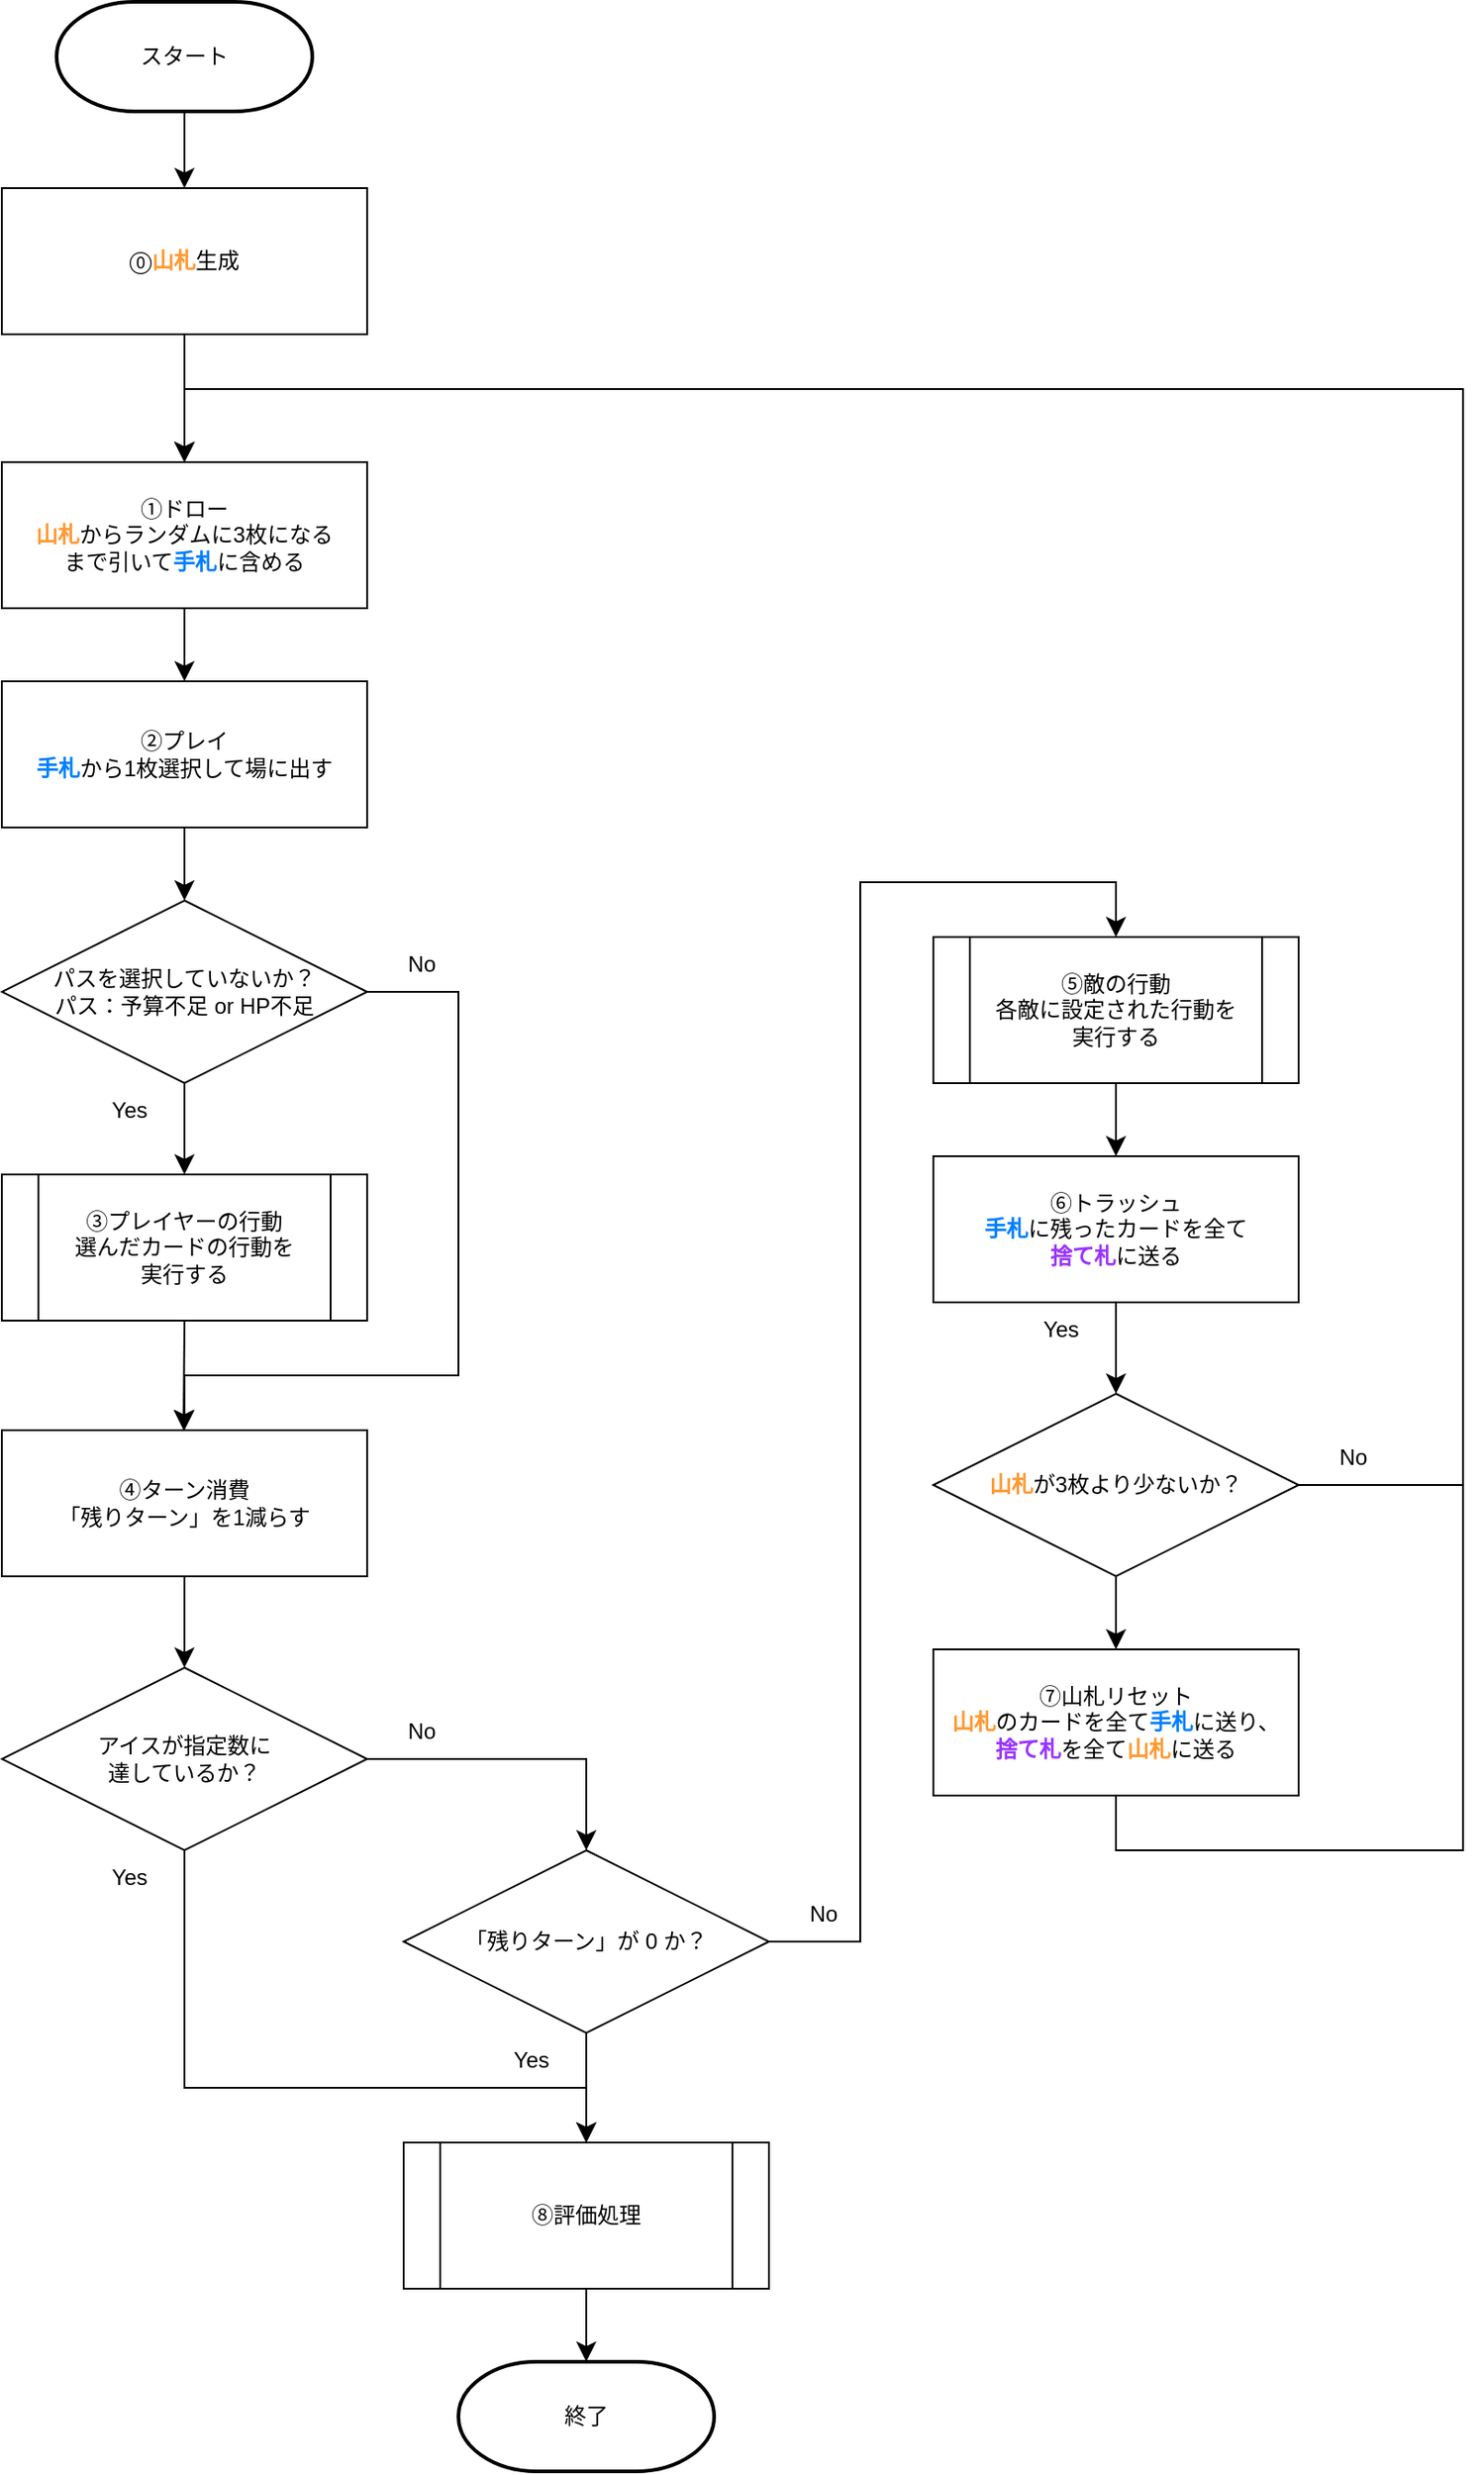 <mxfile version="26.2.14">
  <diagram id="C5RBs43oDa-KdzZeNtuy" name="Page-1">
    <mxGraphModel dx="1384" dy="1398" grid="0" gridSize="10" guides="1" tooltips="1" connect="1" arrows="1" fold="1" page="0" pageScale="1" pageWidth="827" pageHeight="1169" math="0" shadow="0">
      <root>
        <mxCell id="WIyWlLk6GJQsqaUBKTNV-0" />
        <mxCell id="WIyWlLk6GJQsqaUBKTNV-1" parent="WIyWlLk6GJQsqaUBKTNV-0" />
        <mxCell id="WIyWlLk6GJQsqaUBKTNV-2" value="" style="rounded=0;html=1;jettySize=auto;orthogonalLoop=1;fontSize=11;endArrow=block;endFill=0;endSize=8;strokeWidth=1;shadow=0;labelBackgroundColor=none;edgeStyle=orthogonalEdgeStyle;" parent="WIyWlLk6GJQsqaUBKTNV-1" edge="1">
          <mxGeometry relative="1" as="geometry">
            <mxPoint x="220" y="170" as="targetPoint" />
          </mxGeometry>
        </mxCell>
        <mxCell id="WIyWlLk6GJQsqaUBKTNV-4" value="Yes" style="rounded=0;html=1;jettySize=auto;orthogonalLoop=1;fontSize=11;endArrow=block;endFill=0;endSize=8;strokeWidth=1;shadow=0;labelBackgroundColor=none;edgeStyle=orthogonalEdgeStyle;" parent="WIyWlLk6GJQsqaUBKTNV-1" edge="1">
          <mxGeometry y="20" relative="1" as="geometry">
            <mxPoint as="offset" />
            <mxPoint x="220" y="290" as="targetPoint" />
          </mxGeometry>
        </mxCell>
        <mxCell id="WIyWlLk6GJQsqaUBKTNV-5" value="No" style="edgeStyle=orthogonalEdgeStyle;rounded=0;html=1;jettySize=auto;orthogonalLoop=1;fontSize=11;endArrow=block;endFill=0;endSize=8;strokeWidth=1;shadow=0;labelBackgroundColor=none;" parent="WIyWlLk6GJQsqaUBKTNV-1" edge="1">
          <mxGeometry y="10" relative="1" as="geometry">
            <mxPoint as="offset" />
            <mxPoint x="320" y="210" as="targetPoint" />
          </mxGeometry>
        </mxCell>
        <mxCell id="WIyWlLk6GJQsqaUBKTNV-8" value="No" style="rounded=0;html=1;jettySize=auto;orthogonalLoop=1;fontSize=11;endArrow=block;endFill=0;endSize=8;strokeWidth=1;shadow=0;labelBackgroundColor=none;edgeStyle=orthogonalEdgeStyle;" parent="WIyWlLk6GJQsqaUBKTNV-1" edge="1">
          <mxGeometry x="0.333" y="20" relative="1" as="geometry">
            <mxPoint as="offset" />
            <mxPoint x="220" y="430" as="targetPoint" />
          </mxGeometry>
        </mxCell>
        <mxCell id="WIyWlLk6GJQsqaUBKTNV-9" value="Yes" style="edgeStyle=orthogonalEdgeStyle;rounded=0;html=1;jettySize=auto;orthogonalLoop=1;fontSize=11;endArrow=block;endFill=0;endSize=8;strokeWidth=1;shadow=0;labelBackgroundColor=none;" parent="WIyWlLk6GJQsqaUBKTNV-1" edge="1">
          <mxGeometry y="10" relative="1" as="geometry">
            <mxPoint as="offset" />
            <mxPoint x="270" y="330" as="sourcePoint" />
          </mxGeometry>
        </mxCell>
        <mxCell id="TG3GYIjPsMoHIRxMnIuH-3" value="⓪&lt;b&gt;&lt;span style=&quot;color: rgb(255, 153, 51);&quot;&gt;山札&lt;/span&gt;&lt;/b&gt;生成" style="rounded=0;whiteSpace=wrap;html=1;" parent="WIyWlLk6GJQsqaUBKTNV-1" vertex="1">
          <mxGeometry x="280" y="130" width="200" height="80" as="geometry" />
        </mxCell>
        <mxCell id="TG3GYIjPsMoHIRxMnIuH-4" value="&lt;div&gt;①ドロー&lt;/div&gt;&lt;div&gt;&lt;b&gt;&lt;span style=&quot;color: rgb(255, 153, 51);&quot;&gt;山札&lt;/span&gt;&lt;/b&gt;からランダムに3枚になる&lt;/div&gt;&lt;div&gt;まで引いて&lt;b&gt;&lt;span style=&quot;color: rgb(0, 127, 255);&quot;&gt;手札&lt;/span&gt;&lt;/b&gt;に含める&lt;/div&gt;" style="rounded=0;whiteSpace=wrap;html=1;fillColor=#FFFFFF;" parent="WIyWlLk6GJQsqaUBKTNV-1" vertex="1">
          <mxGeometry x="280" y="280" width="200" height="80" as="geometry" />
        </mxCell>
        <mxCell id="TG3GYIjPsMoHIRxMnIuH-5" value="&lt;div&gt;②プレイ&lt;/div&gt;&lt;div&gt;&lt;b&gt;&lt;span style=&quot;color: rgb(0, 127, 255);&quot;&gt;手札&lt;/span&gt;&lt;/b&gt;から1枚選択して場に出す&lt;/div&gt;" style="rounded=0;whiteSpace=wrap;html=1;" parent="WIyWlLk6GJQsqaUBKTNV-1" vertex="1">
          <mxGeometry x="280" y="400" width="200" height="80" as="geometry" />
        </mxCell>
        <mxCell id="TG3GYIjPsMoHIRxMnIuH-7" value="&lt;div&gt;③プレイヤーの行動&lt;/div&gt;&lt;div&gt;選んだカードの行動を&lt;/div&gt;&lt;div&gt;実行する&lt;/div&gt;" style="shape=process;whiteSpace=wrap;html=1;backgroundOutline=1;" parent="WIyWlLk6GJQsqaUBKTNV-1" vertex="1">
          <mxGeometry x="280" y="670" width="200" height="80" as="geometry" />
        </mxCell>
        <mxCell id="TG3GYIjPsMoHIRxMnIuH-8" value="④ターン消費&lt;div&gt;「残りターン」を1減らす&lt;/div&gt;" style="rounded=0;whiteSpace=wrap;html=1;" parent="WIyWlLk6GJQsqaUBKTNV-1" vertex="1">
          <mxGeometry x="280" y="810" width="200" height="80" as="geometry" />
        </mxCell>
        <mxCell id="TG3GYIjPsMoHIRxMnIuH-9" value="&lt;div&gt;パスを選択していないか？&lt;/div&gt;&lt;div&gt;パス：予算不足 or HP不足&lt;/div&gt;" style="rhombus;whiteSpace=wrap;html=1;" parent="WIyWlLk6GJQsqaUBKTNV-1" vertex="1">
          <mxGeometry x="280" y="520" width="200" height="100" as="geometry" />
        </mxCell>
        <mxCell id="TG3GYIjPsMoHIRxMnIuH-10" value="" style="endArrow=classic;html=1;rounded=0;fontSize=12;startSize=8;endSize=8;curved=1;exitX=0.5;exitY=1;exitDx=0;exitDy=0;" parent="WIyWlLk6GJQsqaUBKTNV-1" source="TG3GYIjPsMoHIRxMnIuH-3" edge="1">
          <mxGeometry width="50" height="50" relative="1" as="geometry">
            <mxPoint x="340" y="620" as="sourcePoint" />
            <mxPoint x="380" y="280" as="targetPoint" />
          </mxGeometry>
        </mxCell>
        <mxCell id="TG3GYIjPsMoHIRxMnIuH-13" value="" style="endArrow=classic;html=1;rounded=0;fontSize=12;startSize=8;endSize=8;curved=1;exitX=0.5;exitY=1;exitDx=0;exitDy=0;exitPerimeter=0;" parent="WIyWlLk6GJQsqaUBKTNV-1" source="TG3GYIjPsMoHIRxMnIuH-62" edge="1">
          <mxGeometry width="50" height="50" relative="1" as="geometry">
            <mxPoint x="380" y="90" as="sourcePoint" />
            <mxPoint x="380" y="130" as="targetPoint" />
          </mxGeometry>
        </mxCell>
        <mxCell id="TG3GYIjPsMoHIRxMnIuH-14" value="" style="endArrow=classic;html=1;rounded=0;fontSize=12;startSize=8;endSize=8;curved=1;exitX=0.5;exitY=1;exitDx=0;exitDy=0;entryX=0.5;entryY=0;entryDx=0;entryDy=0;" parent="WIyWlLk6GJQsqaUBKTNV-1" source="TG3GYIjPsMoHIRxMnIuH-4" target="TG3GYIjPsMoHIRxMnIuH-5" edge="1">
          <mxGeometry width="50" height="50" relative="1" as="geometry">
            <mxPoint x="400" y="260" as="sourcePoint" />
            <mxPoint x="400" y="300" as="targetPoint" />
          </mxGeometry>
        </mxCell>
        <mxCell id="TG3GYIjPsMoHIRxMnIuH-15" value="" style="endArrow=classic;html=1;rounded=0;fontSize=12;startSize=8;endSize=8;curved=1;exitX=0.5;exitY=1;exitDx=0;exitDy=0;entryX=0.5;entryY=0;entryDx=0;entryDy=0;" parent="WIyWlLk6GJQsqaUBKTNV-1" source="TG3GYIjPsMoHIRxMnIuH-5" target="TG3GYIjPsMoHIRxMnIuH-9" edge="1">
          <mxGeometry width="50" height="50" relative="1" as="geometry">
            <mxPoint x="410" y="270" as="sourcePoint" />
            <mxPoint x="410" y="310" as="targetPoint" />
          </mxGeometry>
        </mxCell>
        <mxCell id="TG3GYIjPsMoHIRxMnIuH-16" value="" style="endArrow=classic;html=1;rounded=0;fontSize=12;startSize=8;endSize=8;curved=1;entryX=0.5;entryY=0;entryDx=0;entryDy=0;" parent="WIyWlLk6GJQsqaUBKTNV-1" target="TG3GYIjPsMoHIRxMnIuH-7" edge="1">
          <mxGeometry width="50" height="50" relative="1" as="geometry">
            <mxPoint x="380" y="620" as="sourcePoint" />
            <mxPoint x="420" y="320" as="targetPoint" />
          </mxGeometry>
        </mxCell>
        <mxCell id="TG3GYIjPsMoHIRxMnIuH-19" value="" style="edgeStyle=segmentEdgeStyle;endArrow=classic;html=1;curved=0;rounded=0;endSize=8;startSize=8;fontSize=12;exitX=1;exitY=0.5;exitDx=0;exitDy=0;entryX=0.5;entryY=0;entryDx=0;entryDy=0;" parent="WIyWlLk6GJQsqaUBKTNV-1" source="TG3GYIjPsMoHIRxMnIuH-9" target="TG3GYIjPsMoHIRxMnIuH-8" edge="1">
          <mxGeometry width="50" height="50" relative="1" as="geometry">
            <mxPoint x="340" y="620" as="sourcePoint" />
            <mxPoint x="390" y="570" as="targetPoint" />
            <Array as="points">
              <mxPoint x="530" y="570" />
              <mxPoint x="530" y="780" />
              <mxPoint x="380" y="780" />
            </Array>
          </mxGeometry>
        </mxCell>
        <mxCell id="TG3GYIjPsMoHIRxMnIuH-20" value="" style="endArrow=classic;html=1;rounded=0;fontSize=12;startSize=8;endSize=8;curved=1;exitX=0.5;exitY=1;exitDx=0;exitDy=0;entryX=0.5;entryY=0;entryDx=0;entryDy=0;" parent="WIyWlLk6GJQsqaUBKTNV-1" source="TG3GYIjPsMoHIRxMnIuH-7" edge="1">
          <mxGeometry width="50" height="50" relative="1" as="geometry">
            <mxPoint x="379.5" y="770" as="sourcePoint" />
            <mxPoint x="379.5" y="810" as="targetPoint" />
          </mxGeometry>
        </mxCell>
        <mxCell id="TG3GYIjPsMoHIRxMnIuH-23" value="No" style="text;html=1;align=center;verticalAlign=middle;whiteSpace=wrap;rounded=0;" parent="WIyWlLk6GJQsqaUBKTNV-1" vertex="1">
          <mxGeometry x="480" y="540" width="60" height="30" as="geometry" />
        </mxCell>
        <mxCell id="TG3GYIjPsMoHIRxMnIuH-24" value="Yes" style="text;html=1;align=center;verticalAlign=middle;whiteSpace=wrap;rounded=0;" parent="WIyWlLk6GJQsqaUBKTNV-1" vertex="1">
          <mxGeometry x="320" y="620" width="60" height="30" as="geometry" />
        </mxCell>
        <mxCell id="TG3GYIjPsMoHIRxMnIuH-28" value="&lt;div&gt;「残りターン」が 0 か？&lt;/div&gt;" style="rhombus;whiteSpace=wrap;html=1;" parent="WIyWlLk6GJQsqaUBKTNV-1" vertex="1">
          <mxGeometry x="500" y="1040" width="200" height="100" as="geometry" />
        </mxCell>
        <mxCell id="TG3GYIjPsMoHIRxMnIuH-35" value="&lt;div&gt;⑧評価処理&lt;/div&gt;" style="shape=process;whiteSpace=wrap;html=1;backgroundOutline=1;" parent="WIyWlLk6GJQsqaUBKTNV-1" vertex="1">
          <mxGeometry x="500" y="1200" width="200" height="80" as="geometry" />
        </mxCell>
        <mxCell id="TG3GYIjPsMoHIRxMnIuH-40" value="⑥トラッシュ&lt;div&gt;&lt;b&gt;&lt;span style=&quot;color: rgb(0, 127, 255);&quot;&gt;手札&lt;/span&gt;&lt;/b&gt;に残ったカードを全て&lt;/div&gt;&lt;div&gt;&lt;b&gt;&lt;span style=&quot;color: rgb(153, 51, 255);&quot;&gt;捨て札&lt;/span&gt;&lt;/b&gt;に送る&lt;/div&gt;" style="rounded=0;whiteSpace=wrap;html=1;" parent="WIyWlLk6GJQsqaUBKTNV-1" vertex="1">
          <mxGeometry x="790" y="660" width="200" height="80" as="geometry" />
        </mxCell>
        <mxCell id="TG3GYIjPsMoHIRxMnIuH-41" value="⑦山札リセット&lt;div&gt;&lt;b&gt;&lt;span style=&quot;color: rgb(255, 153, 51);&quot;&gt;山札&lt;/span&gt;&lt;/b&gt;のカードを全て&lt;b&gt;&lt;span style=&quot;color: rgb(0, 127, 255);&quot;&gt;手札&lt;/span&gt;&lt;/b&gt;に送り、&lt;/div&gt;&lt;div&gt;&lt;b&gt;&lt;span style=&quot;color: rgb(153, 51, 255);&quot;&gt;捨て札&lt;/span&gt;&lt;/b&gt;を全て&lt;b&gt;&lt;span style=&quot;color: rgb(255, 153, 51);&quot;&gt;山札&lt;/span&gt;&lt;/b&gt;に送る&lt;/div&gt;" style="rounded=0;whiteSpace=wrap;html=1;" parent="WIyWlLk6GJQsqaUBKTNV-1" vertex="1">
          <mxGeometry x="790" y="930" width="200" height="80" as="geometry" />
        </mxCell>
        <mxCell id="TG3GYIjPsMoHIRxMnIuH-53" value="&lt;b&gt;&lt;span style=&quot;color: rgb(255, 153, 51);&quot;&gt;山札&lt;/span&gt;&lt;/b&gt;が3枚より少ないか？" style="rhombus;whiteSpace=wrap;html=1;" parent="WIyWlLk6GJQsqaUBKTNV-1" vertex="1">
          <mxGeometry x="790" y="790" width="200" height="100" as="geometry" />
        </mxCell>
        <mxCell id="TG3GYIjPsMoHIRxMnIuH-54" value="Yes" style="text;html=1;align=center;verticalAlign=middle;whiteSpace=wrap;rounded=0;" parent="WIyWlLk6GJQsqaUBKTNV-1" vertex="1">
          <mxGeometry x="830" y="740" width="60" height="30" as="geometry" />
        </mxCell>
        <mxCell id="TG3GYIjPsMoHIRxMnIuH-55" value="No" style="text;html=1;align=center;verticalAlign=middle;whiteSpace=wrap;rounded=0;" parent="WIyWlLk6GJQsqaUBKTNV-1" vertex="1">
          <mxGeometry x="990" y="810" width="60" height="30" as="geometry" />
        </mxCell>
        <mxCell id="TG3GYIjPsMoHIRxMnIuH-56" value="" style="endArrow=classic;html=1;rounded=0;fontSize=12;startSize=8;endSize=8;curved=1;exitX=0.5;exitY=1;exitDx=0;exitDy=0;entryX=0.5;entryY=0;entryDx=0;entryDy=0;" parent="WIyWlLk6GJQsqaUBKTNV-1" source="TG3GYIjPsMoHIRxMnIuH-40" target="TG3GYIjPsMoHIRxMnIuH-53" edge="1">
          <mxGeometry width="50" height="50" relative="1" as="geometry">
            <mxPoint x="1030" y="640" as="sourcePoint" />
            <mxPoint x="1030" y="680" as="targetPoint" />
          </mxGeometry>
        </mxCell>
        <mxCell id="TG3GYIjPsMoHIRxMnIuH-57" value="" style="endArrow=classic;html=1;rounded=0;fontSize=12;startSize=8;endSize=8;curved=1;exitX=0.5;exitY=1;exitDx=0;exitDy=0;entryX=0.5;entryY=0;entryDx=0;entryDy=0;" parent="WIyWlLk6GJQsqaUBKTNV-1" source="TG3GYIjPsMoHIRxMnIuH-53" target="TG3GYIjPsMoHIRxMnIuH-41" edge="1">
          <mxGeometry width="50" height="50" relative="1" as="geometry">
            <mxPoint x="1010" y="635" as="sourcePoint" />
            <mxPoint x="1010" y="680" as="targetPoint" />
          </mxGeometry>
        </mxCell>
        <mxCell id="TG3GYIjPsMoHIRxMnIuH-58" value="" style="edgeStyle=segmentEdgeStyle;endArrow=classic;html=1;curved=0;rounded=0;endSize=8;startSize=8;fontSize=12;exitX=1;exitY=0.5;exitDx=0;exitDy=0;entryX=0.5;entryY=0;entryDx=0;entryDy=0;" parent="WIyWlLk6GJQsqaUBKTNV-1" source="TG3GYIjPsMoHIRxMnIuH-53" target="TG3GYIjPsMoHIRxMnIuH-4" edge="1">
          <mxGeometry width="50" height="50" relative="1" as="geometry">
            <mxPoint x="780" y="620" as="sourcePoint" />
            <mxPoint x="830" y="570" as="targetPoint" />
            <Array as="points">
              <mxPoint x="1080" y="840" />
              <mxPoint x="1080" y="240" />
              <mxPoint x="380" y="240" />
            </Array>
          </mxGeometry>
        </mxCell>
        <mxCell id="TG3GYIjPsMoHIRxMnIuH-59" value="" style="edgeStyle=segmentEdgeStyle;endArrow=classic;html=1;curved=0;rounded=0;endSize=8;startSize=8;fontSize=12;exitX=0.5;exitY=1;exitDx=0;exitDy=0;entryX=0.5;entryY=0;entryDx=0;entryDy=0;" parent="WIyWlLk6GJQsqaUBKTNV-1" source="TG3GYIjPsMoHIRxMnIuH-41" target="TG3GYIjPsMoHIRxMnIuH-4" edge="1">
          <mxGeometry width="50" height="50" relative="1" as="geometry">
            <mxPoint x="780" y="620" as="sourcePoint" />
            <mxPoint x="830" y="570" as="targetPoint" />
            <Array as="points">
              <mxPoint x="890" y="1040" />
              <mxPoint x="1080" y="1040" />
              <mxPoint x="1080" y="240" />
              <mxPoint x="380" y="240" />
            </Array>
          </mxGeometry>
        </mxCell>
        <mxCell id="TG3GYIjPsMoHIRxMnIuH-60" value="終了" style="strokeWidth=2;html=1;shape=mxgraph.flowchart.terminator;whiteSpace=wrap;" parent="WIyWlLk6GJQsqaUBKTNV-1" vertex="1">
          <mxGeometry x="530" y="1320" width="140" height="60" as="geometry" />
        </mxCell>
        <mxCell id="TG3GYIjPsMoHIRxMnIuH-61" value="" style="endArrow=classic;html=1;rounded=0;fontSize=12;startSize=8;endSize=8;curved=1;entryX=0.5;entryY=0;entryDx=0;entryDy=0;exitX=0.5;exitY=1;exitDx=0;exitDy=0;entryPerimeter=0;" parent="WIyWlLk6GJQsqaUBKTNV-1" source="TG3GYIjPsMoHIRxMnIuH-35" target="TG3GYIjPsMoHIRxMnIuH-60" edge="1">
          <mxGeometry width="50" height="50" relative="1" as="geometry">
            <mxPoint x="770" y="510" as="sourcePoint" />
            <mxPoint x="770" y="555" as="targetPoint" />
          </mxGeometry>
        </mxCell>
        <mxCell id="TG3GYIjPsMoHIRxMnIuH-62" value="スタート" style="strokeWidth=2;html=1;shape=mxgraph.flowchart.terminator;whiteSpace=wrap;" parent="WIyWlLk6GJQsqaUBKTNV-1" vertex="1">
          <mxGeometry x="310" y="28" width="140" height="60" as="geometry" />
        </mxCell>
        <mxCell id="TG3GYIjPsMoHIRxMnIuH-65" value="⑤敵の行動&lt;div&gt;各敵に設定された行動を&lt;/div&gt;&lt;div&gt;実行する&lt;/div&gt;" style="shape=process;whiteSpace=wrap;html=1;backgroundOutline=1;" parent="WIyWlLk6GJQsqaUBKTNV-1" vertex="1">
          <mxGeometry x="790" y="540" width="200" height="80" as="geometry" />
        </mxCell>
        <mxCell id="42xgOx6s-QyIvUgZpXYZ-2" value="&lt;div&gt;アイスが指定数に&lt;/div&gt;&lt;div&gt;達しているか？&lt;/div&gt;" style="rhombus;whiteSpace=wrap;html=1;" vertex="1" parent="WIyWlLk6GJQsqaUBKTNV-1">
          <mxGeometry x="280" y="940" width="200" height="100" as="geometry" />
        </mxCell>
        <mxCell id="42xgOx6s-QyIvUgZpXYZ-4" value="" style="endArrow=classic;html=1;rounded=0;fontSize=12;startSize=8;endSize=8;curved=1;exitX=0.5;exitY=1;exitDx=0;exitDy=0;" edge="1" parent="WIyWlLk6GJQsqaUBKTNV-1" source="TG3GYIjPsMoHIRxMnIuH-8">
          <mxGeometry width="50" height="50" relative="1" as="geometry">
            <mxPoint x="380" y="1040" as="sourcePoint" />
            <mxPoint x="380" y="940" as="targetPoint" />
          </mxGeometry>
        </mxCell>
        <mxCell id="42xgOx6s-QyIvUgZpXYZ-6" value="" style="edgeStyle=segmentEdgeStyle;endArrow=classic;html=1;curved=0;rounded=0;endSize=8;startSize=8;entryX=0.5;entryY=0;entryDx=0;entryDy=0;" edge="1" parent="WIyWlLk6GJQsqaUBKTNV-1" target="TG3GYIjPsMoHIRxMnIuH-35">
          <mxGeometry width="50" height="50" relative="1" as="geometry">
            <mxPoint x="380" y="1040" as="sourcePoint" />
            <mxPoint x="600" y="1180" as="targetPoint" />
            <Array as="points">
              <mxPoint x="380" y="1170" />
              <mxPoint x="600" y="1170" />
            </Array>
          </mxGeometry>
        </mxCell>
        <mxCell id="42xgOx6s-QyIvUgZpXYZ-7" value="" style="endArrow=classic;html=1;rounded=0;fontSize=12;startSize=8;endSize=8;curved=1;exitX=0.5;exitY=1;exitDx=0;exitDy=0;entryX=0.5;entryY=0;entryDx=0;entryDy=0;" edge="1" parent="WIyWlLk6GJQsqaUBKTNV-1" source="TG3GYIjPsMoHIRxMnIuH-28" target="TG3GYIjPsMoHIRxMnIuH-35">
          <mxGeometry width="50" height="50" relative="1" as="geometry">
            <mxPoint x="390" y="900" as="sourcePoint" />
            <mxPoint x="390" y="950" as="targetPoint" />
          </mxGeometry>
        </mxCell>
        <mxCell id="42xgOx6s-QyIvUgZpXYZ-8" value="" style="edgeStyle=segmentEdgeStyle;endArrow=classic;html=1;curved=0;rounded=0;endSize=8;startSize=8;exitX=1;exitY=0.5;exitDx=0;exitDy=0;entryX=0.5;entryY=0;entryDx=0;entryDy=0;" edge="1" parent="WIyWlLk6GJQsqaUBKTNV-1" source="TG3GYIjPsMoHIRxMnIuH-28" target="TG3GYIjPsMoHIRxMnIuH-65">
          <mxGeometry width="50" height="50" relative="1" as="geometry">
            <mxPoint x="690" y="920" as="sourcePoint" />
            <mxPoint x="740" y="870" as="targetPoint" />
            <Array as="points">
              <mxPoint x="750" y="1090" />
              <mxPoint x="750" y="510" />
              <mxPoint x="890" y="510" />
            </Array>
          </mxGeometry>
        </mxCell>
        <mxCell id="42xgOx6s-QyIvUgZpXYZ-9" value="No" style="text;html=1;align=center;verticalAlign=middle;whiteSpace=wrap;rounded=0;" vertex="1" parent="WIyWlLk6GJQsqaUBKTNV-1">
          <mxGeometry x="700" y="1060" width="60" height="30" as="geometry" />
        </mxCell>
        <mxCell id="42xgOx6s-QyIvUgZpXYZ-10" value="Yes" style="text;html=1;align=center;verticalAlign=middle;whiteSpace=wrap;rounded=0;" vertex="1" parent="WIyWlLk6GJQsqaUBKTNV-1">
          <mxGeometry x="540" y="1140" width="60" height="30" as="geometry" />
        </mxCell>
        <mxCell id="42xgOx6s-QyIvUgZpXYZ-11" value="" style="edgeStyle=segmentEdgeStyle;endArrow=classic;html=1;curved=0;rounded=0;endSize=8;startSize=8;" edge="1" parent="WIyWlLk6GJQsqaUBKTNV-1" source="42xgOx6s-QyIvUgZpXYZ-2" target="TG3GYIjPsMoHIRxMnIuH-28">
          <mxGeometry width="50" height="50" relative="1" as="geometry">
            <mxPoint x="690" y="850" as="sourcePoint" />
            <mxPoint x="740" y="800" as="targetPoint" />
          </mxGeometry>
        </mxCell>
        <mxCell id="42xgOx6s-QyIvUgZpXYZ-13" value="Yes" style="text;html=1;align=center;verticalAlign=middle;whiteSpace=wrap;rounded=0;" vertex="1" parent="WIyWlLk6GJQsqaUBKTNV-1">
          <mxGeometry x="320" y="1040" width="60" height="30" as="geometry" />
        </mxCell>
        <mxCell id="42xgOx6s-QyIvUgZpXYZ-14" value="No" style="text;html=1;align=center;verticalAlign=middle;whiteSpace=wrap;rounded=0;" vertex="1" parent="WIyWlLk6GJQsqaUBKTNV-1">
          <mxGeometry x="480" y="960" width="60" height="30" as="geometry" />
        </mxCell>
        <mxCell id="42xgOx6s-QyIvUgZpXYZ-17" value="" style="endArrow=classic;html=1;rounded=0;fontSize=12;startSize=8;endSize=8;curved=1;exitX=0.5;exitY=1;exitDx=0;exitDy=0;" edge="1" parent="WIyWlLk6GJQsqaUBKTNV-1" source="TG3GYIjPsMoHIRxMnIuH-65">
          <mxGeometry width="50" height="50" relative="1" as="geometry">
            <mxPoint x="900" y="900" as="sourcePoint" />
            <mxPoint x="890" y="660" as="targetPoint" />
          </mxGeometry>
        </mxCell>
      </root>
    </mxGraphModel>
  </diagram>
</mxfile>
